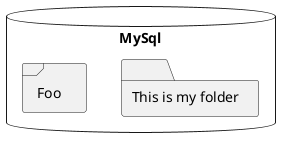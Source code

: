 ' https://www.codeproject.com/Articles/1278703/UML-Made-Easy-with-PlantUML-VS-Code
' java -jar ~/.vscode/extensions/jebbs.plantuml-2.13.14/plantuml.jar -verbose ../out/index.plantuml
' https://plantuml.com/es/component-diagram


@startuml
skinparam Style strictuml
skinparam SequenceMessageAlignment center

skinparam backgroundColor #FFFFFF



database "MySql" {
    folder "This is my folder" {
        
    }
    frame "Foo" {
        
    }
}
    
@enduml